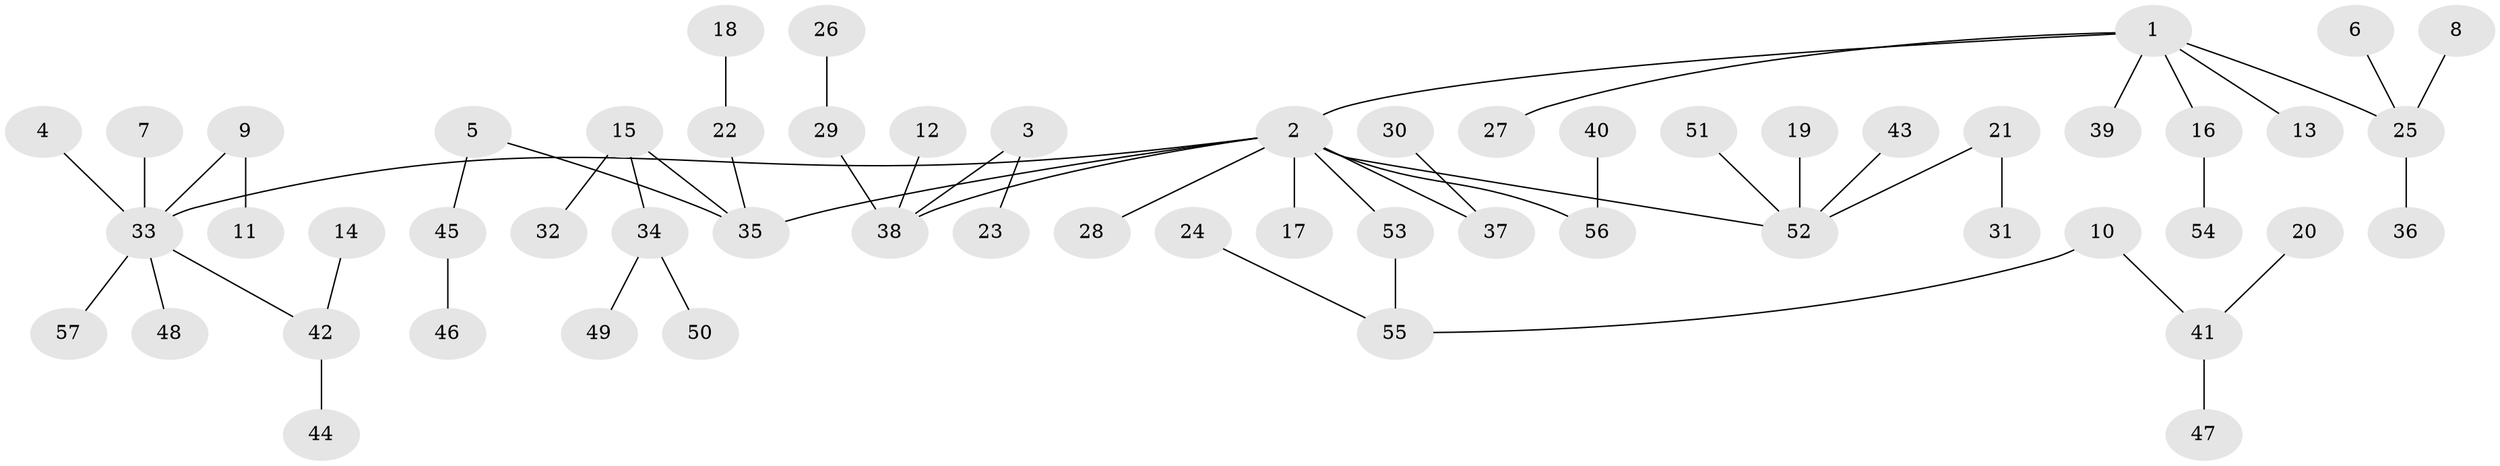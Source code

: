 // original degree distribution, {4: 0.061946902654867256, 7: 0.017699115044247787, 5: 0.02654867256637168, 3: 0.12389380530973451, 6: 0.017699115044247787, 2: 0.24778761061946902, 1: 0.504424778761062}
// Generated by graph-tools (version 1.1) at 2025/50/03/09/25 03:50:15]
// undirected, 57 vertices, 56 edges
graph export_dot {
graph [start="1"]
  node [color=gray90,style=filled];
  1;
  2;
  3;
  4;
  5;
  6;
  7;
  8;
  9;
  10;
  11;
  12;
  13;
  14;
  15;
  16;
  17;
  18;
  19;
  20;
  21;
  22;
  23;
  24;
  25;
  26;
  27;
  28;
  29;
  30;
  31;
  32;
  33;
  34;
  35;
  36;
  37;
  38;
  39;
  40;
  41;
  42;
  43;
  44;
  45;
  46;
  47;
  48;
  49;
  50;
  51;
  52;
  53;
  54;
  55;
  56;
  57;
  1 -- 2 [weight=1.0];
  1 -- 13 [weight=1.0];
  1 -- 16 [weight=1.0];
  1 -- 25 [weight=1.0];
  1 -- 27 [weight=1.0];
  1 -- 39 [weight=1.0];
  2 -- 17 [weight=1.0];
  2 -- 28 [weight=1.0];
  2 -- 33 [weight=1.0];
  2 -- 35 [weight=1.0];
  2 -- 37 [weight=1.0];
  2 -- 38 [weight=1.0];
  2 -- 52 [weight=1.0];
  2 -- 53 [weight=1.0];
  2 -- 56 [weight=1.0];
  3 -- 23 [weight=1.0];
  3 -- 38 [weight=1.0];
  4 -- 33 [weight=1.0];
  5 -- 35 [weight=1.0];
  5 -- 45 [weight=1.0];
  6 -- 25 [weight=1.0];
  7 -- 33 [weight=1.0];
  8 -- 25 [weight=1.0];
  9 -- 11 [weight=1.0];
  9 -- 33 [weight=1.0];
  10 -- 41 [weight=1.0];
  10 -- 55 [weight=1.0];
  12 -- 38 [weight=1.0];
  14 -- 42 [weight=1.0];
  15 -- 32 [weight=1.0];
  15 -- 34 [weight=1.0];
  15 -- 35 [weight=1.0];
  16 -- 54 [weight=1.0];
  18 -- 22 [weight=1.0];
  19 -- 52 [weight=1.0];
  20 -- 41 [weight=1.0];
  21 -- 31 [weight=1.0];
  21 -- 52 [weight=1.0];
  22 -- 35 [weight=1.0];
  24 -- 55 [weight=1.0];
  25 -- 36 [weight=1.0];
  26 -- 29 [weight=1.0];
  29 -- 38 [weight=1.0];
  30 -- 37 [weight=1.0];
  33 -- 42 [weight=1.0];
  33 -- 48 [weight=1.0];
  33 -- 57 [weight=1.0];
  34 -- 49 [weight=1.0];
  34 -- 50 [weight=1.0];
  40 -- 56 [weight=1.0];
  41 -- 47 [weight=1.0];
  42 -- 44 [weight=1.0];
  43 -- 52 [weight=1.0];
  45 -- 46 [weight=1.0];
  51 -- 52 [weight=1.0];
  53 -- 55 [weight=1.0];
}
